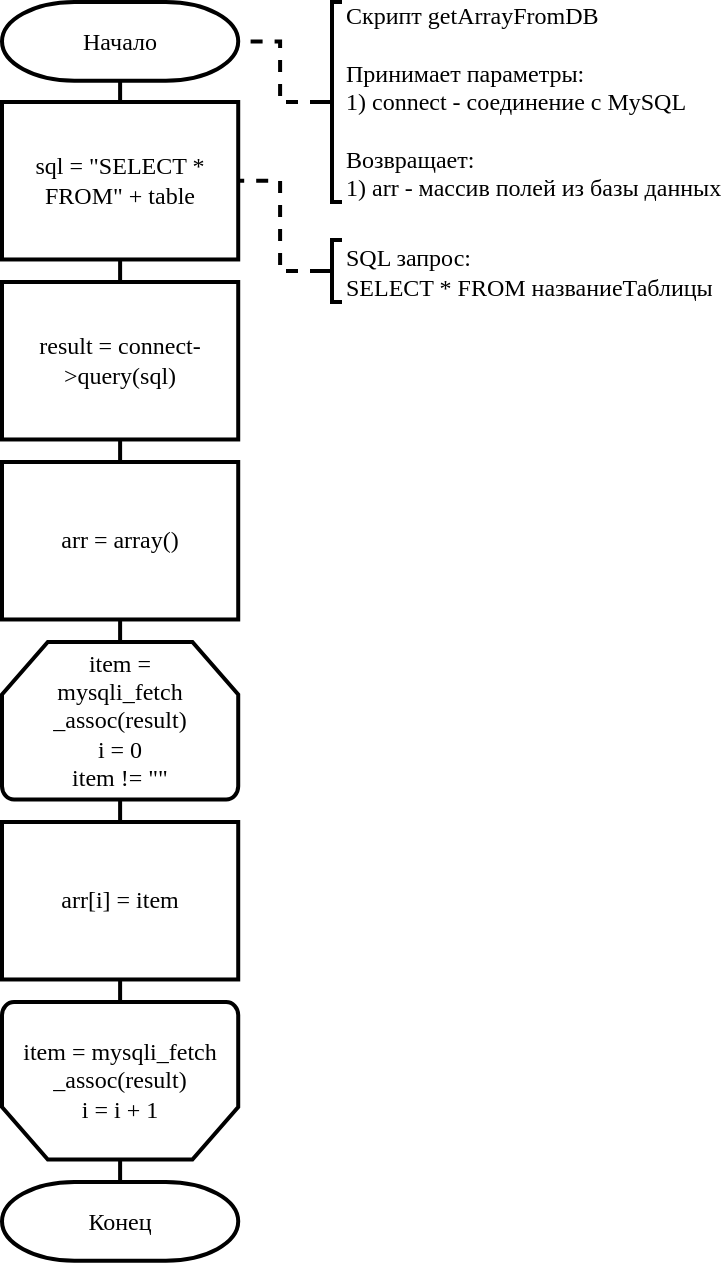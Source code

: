 <mxfile version="13.9.9" type="device"><diagram id="I1uCQQTjXfByIbZLJqqs" name="Page-1"><mxGraphModel dx="868" dy="452" grid="1" gridSize="10" guides="1" tooltips="1" connect="1" arrows="1" fold="1" page="1" pageScale="1" pageWidth="827" pageHeight="1169" math="0" shadow="0"><root><mxCell id="0"/><mxCell id="1" parent="0"/><mxCell id="IzNGX8D7kgSAxcM8V2O0-9" style="edgeStyle=orthogonalEdgeStyle;rounded=0;orthogonalLoop=1;jettySize=auto;html=1;exitX=0.5;exitY=1;exitDx=0;exitDy=0;exitPerimeter=0;entryX=0.5;entryY=0;entryDx=0;entryDy=0;strokeWidth=2;endArrow=none;endFill=0;" edge="1" parent="1" source="IzNGX8D7kgSAxcM8V2O0-1" target="IzNGX8D7kgSAxcM8V2O0-2"><mxGeometry relative="1" as="geometry"/></mxCell><mxCell id="IzNGX8D7kgSAxcM8V2O0-1" value="Начало" style="strokeWidth=2;html=1;shape=mxgraph.flowchart.terminator;whiteSpace=wrap;rounded=0;fontFamily=Times New Roman;" vertex="1" parent="1"><mxGeometry x="40" y="40" width="118.11" height="39.37" as="geometry"/></mxCell><mxCell id="IzNGX8D7kgSAxcM8V2O0-10" style="edgeStyle=orthogonalEdgeStyle;rounded=0;orthogonalLoop=1;jettySize=auto;html=1;exitX=0.5;exitY=1;exitDx=0;exitDy=0;entryX=0.5;entryY=0;entryDx=0;entryDy=0;endArrow=none;endFill=0;strokeWidth=2;" edge="1" parent="1" source="IzNGX8D7kgSAxcM8V2O0-2" target="IzNGX8D7kgSAxcM8V2O0-3"><mxGeometry relative="1" as="geometry"/></mxCell><mxCell id="IzNGX8D7kgSAxcM8V2O0-2" value="sql = &quot;SELECT * FROM&quot; + table" style="rounded=0;whiteSpace=wrap;html=1;absoluteArcSize=1;arcSize=14;strokeWidth=2;fontFamily=Times New Roman;" vertex="1" parent="1"><mxGeometry x="40" y="90" width="118.11" height="78.74" as="geometry"/></mxCell><mxCell id="IzNGX8D7kgSAxcM8V2O0-11" style="edgeStyle=orthogonalEdgeStyle;rounded=0;orthogonalLoop=1;jettySize=auto;html=1;exitX=0.5;exitY=1;exitDx=0;exitDy=0;entryX=0.5;entryY=0;entryDx=0;entryDy=0;endArrow=none;endFill=0;strokeWidth=2;" edge="1" parent="1" source="IzNGX8D7kgSAxcM8V2O0-3" target="IzNGX8D7kgSAxcM8V2O0-4"><mxGeometry relative="1" as="geometry"/></mxCell><mxCell id="IzNGX8D7kgSAxcM8V2O0-3" value="result = connect-&amp;gt;query(sql)" style="rounded=0;whiteSpace=wrap;html=1;absoluteArcSize=1;arcSize=14;strokeWidth=2;fontFamily=Times New Roman;" vertex="1" parent="1"><mxGeometry x="40" y="180" width="118.11" height="78.74" as="geometry"/></mxCell><mxCell id="IzNGX8D7kgSAxcM8V2O0-12" style="edgeStyle=orthogonalEdgeStyle;rounded=0;orthogonalLoop=1;jettySize=auto;html=1;exitX=0.5;exitY=1;exitDx=0;exitDy=0;entryX=0.5;entryY=0;entryDx=0;entryDy=0;entryPerimeter=0;endArrow=none;endFill=0;strokeWidth=2;" edge="1" parent="1" source="IzNGX8D7kgSAxcM8V2O0-4" target="IzNGX8D7kgSAxcM8V2O0-5"><mxGeometry relative="1" as="geometry"/></mxCell><mxCell id="IzNGX8D7kgSAxcM8V2O0-4" value="arr = array()" style="rounded=0;whiteSpace=wrap;html=1;absoluteArcSize=1;arcSize=14;strokeWidth=2;fontFamily=Times New Roman;" vertex="1" parent="1"><mxGeometry x="40" y="270" width="118.11" height="78.74" as="geometry"/></mxCell><mxCell id="IzNGX8D7kgSAxcM8V2O0-13" style="edgeStyle=orthogonalEdgeStyle;rounded=0;orthogonalLoop=1;jettySize=auto;html=1;exitX=0.5;exitY=1;exitDx=0;exitDy=0;exitPerimeter=0;entryX=0.5;entryY=0;entryDx=0;entryDy=0;endArrow=none;endFill=0;strokeWidth=2;" edge="1" parent="1" source="IzNGX8D7kgSAxcM8V2O0-5" target="IzNGX8D7kgSAxcM8V2O0-7"><mxGeometry relative="1" as="geometry"/></mxCell><mxCell id="IzNGX8D7kgSAxcM8V2O0-5" value="item =&lt;br&gt;mysqli_fetch&lt;br&gt;_assoc(result)&lt;br&gt;i = 0&lt;br&gt;item != &quot;&quot;" style="strokeWidth=2;html=1;shape=mxgraph.flowchart.loop_limit;whiteSpace=wrap;rounded=0;fontFamily=Times New Roman;" vertex="1" parent="1"><mxGeometry x="40" y="360" width="118.11" height="78.74" as="geometry"/></mxCell><mxCell id="IzNGX8D7kgSAxcM8V2O0-15" style="edgeStyle=orthogonalEdgeStyle;rounded=0;orthogonalLoop=1;jettySize=auto;html=1;exitX=0.5;exitY=0;exitDx=0;exitDy=0;exitPerimeter=0;entryX=0.5;entryY=0;entryDx=0;entryDy=0;entryPerimeter=0;endArrow=none;endFill=0;strokeWidth=2;" edge="1" parent="1" source="IzNGX8D7kgSAxcM8V2O0-6" target="IzNGX8D7kgSAxcM8V2O0-8"><mxGeometry relative="1" as="geometry"/></mxCell><mxCell id="IzNGX8D7kgSAxcM8V2O0-6" value="item = mysqli_fetch&lt;br&gt;_assoc(result)&lt;br&gt;i = i + 1" style="strokeWidth=2;html=1;shape=mxgraph.flowchart.loop_limit;whiteSpace=wrap;rounded=0;fontFamily=Times New Roman;flipV=1;" vertex="1" parent="1"><mxGeometry x="40" y="540" width="118.11" height="78.74" as="geometry"/></mxCell><mxCell id="IzNGX8D7kgSAxcM8V2O0-14" style="edgeStyle=orthogonalEdgeStyle;rounded=0;orthogonalLoop=1;jettySize=auto;html=1;exitX=0.5;exitY=1;exitDx=0;exitDy=0;entryX=0.5;entryY=1;entryDx=0;entryDy=0;entryPerimeter=0;endArrow=none;endFill=0;strokeWidth=2;" edge="1" parent="1" source="IzNGX8D7kgSAxcM8V2O0-7" target="IzNGX8D7kgSAxcM8V2O0-6"><mxGeometry relative="1" as="geometry"/></mxCell><mxCell id="IzNGX8D7kgSAxcM8V2O0-7" value="arr[i] = item" style="rounded=0;whiteSpace=wrap;html=1;absoluteArcSize=1;arcSize=14;strokeWidth=2;fontFamily=Times New Roman;" vertex="1" parent="1"><mxGeometry x="40" y="450" width="118.11" height="78.74" as="geometry"/></mxCell><mxCell id="IzNGX8D7kgSAxcM8V2O0-8" value="Конец" style="strokeWidth=2;html=1;shape=mxgraph.flowchart.terminator;whiteSpace=wrap;rounded=0;fontFamily=Times New Roman;" vertex="1" parent="1"><mxGeometry x="40" y="630" width="118.11" height="39.37" as="geometry"/></mxCell><mxCell id="IzNGX8D7kgSAxcM8V2O0-18" style="edgeStyle=orthogonalEdgeStyle;rounded=0;orthogonalLoop=1;jettySize=auto;html=1;exitX=0;exitY=0.5;exitDx=0;exitDy=0;exitPerimeter=0;entryX=1;entryY=0.5;entryDx=0;entryDy=0;entryPerimeter=0;endArrow=none;endFill=0;strokeWidth=2;dashed=1;" edge="1" parent="1" source="IzNGX8D7kgSAxcM8V2O0-16" target="IzNGX8D7kgSAxcM8V2O0-1"><mxGeometry relative="1" as="geometry"/></mxCell><mxCell id="IzNGX8D7kgSAxcM8V2O0-16" value="Скрипт getArrayFromDB&lt;br&gt;&lt;br&gt;Принимает параметры:&lt;br&gt;1) connect - соединение с MySQL&lt;br&gt;&lt;br&gt;Возвращает:&lt;br&gt;1) arr - массив полей из базы данных" style="strokeWidth=2;html=1;shape=mxgraph.flowchart.annotation_2;align=left;labelPosition=right;pointerEvents=1;rounded=0;fontFamily=Times New Roman;" vertex="1" parent="1"><mxGeometry x="200" y="40" width="10" height="100" as="geometry"/></mxCell><mxCell id="IzNGX8D7kgSAxcM8V2O0-19" style="edgeStyle=orthogonalEdgeStyle;rounded=0;orthogonalLoop=1;jettySize=auto;html=1;exitX=0;exitY=0.5;exitDx=0;exitDy=0;exitPerimeter=0;entryX=1;entryY=0.5;entryDx=0;entryDy=0;endArrow=none;endFill=0;strokeWidth=2;dashed=1;" edge="1" parent="1" source="IzNGX8D7kgSAxcM8V2O0-17" target="IzNGX8D7kgSAxcM8V2O0-2"><mxGeometry relative="1" as="geometry"/></mxCell><mxCell id="IzNGX8D7kgSAxcM8V2O0-17" value="SQL запрос:&lt;br&gt;SELECT * FROM названиеТаблицы" style="strokeWidth=2;html=1;shape=mxgraph.flowchart.annotation_2;align=left;labelPosition=right;pointerEvents=1;rounded=0;fontFamily=Times New Roman;" vertex="1" parent="1"><mxGeometry x="200" y="159" width="10" height="31" as="geometry"/></mxCell></root></mxGraphModel></diagram></mxfile>